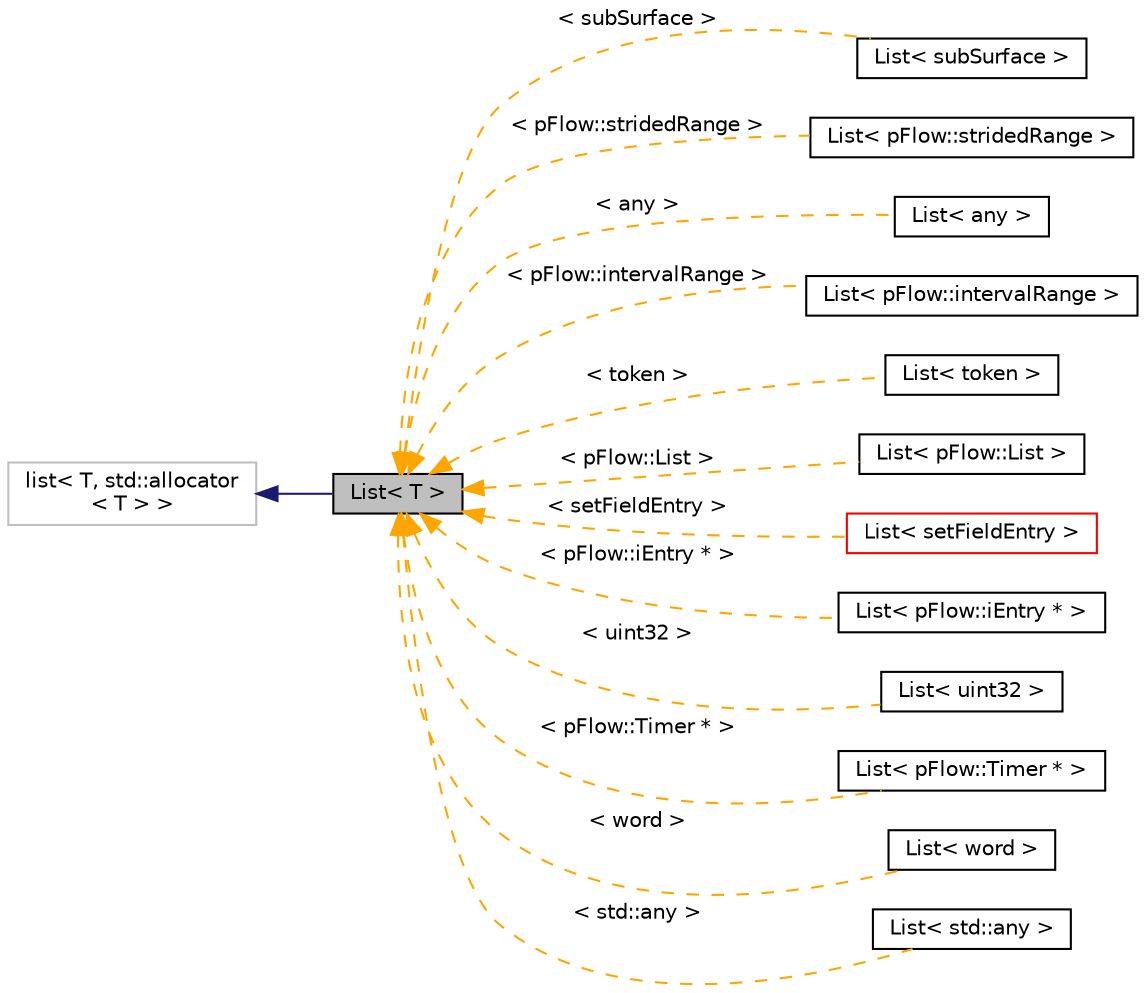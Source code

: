 digraph "List&lt; T &gt;"
{
 // LATEX_PDF_SIZE
  edge [fontname="Helvetica",fontsize="10",labelfontname="Helvetica",labelfontsize="10"];
  node [fontname="Helvetica",fontsize="10",shape=record];
  rankdir="LR";
  Node1 [label="List\< T \>",height=0.2,width=0.4,color="black", fillcolor="grey75", style="filled", fontcolor="black",tooltip=" "];
  Node2 -> Node1 [dir="back",color="midnightblue",fontsize="10",style="solid",fontname="Helvetica"];
  Node2 [label="list\< T, std::allocator\l\< T \> \>",height=0.2,width=0.4,color="grey75", fillcolor="white", style="filled",tooltip=" "];
  Node1 -> Node3 [dir="back",color="orange",fontsize="10",style="dashed",label=" \< subSurface \>" ,fontname="Helvetica"];
  Node3 [label="List\< subSurface \>",height=0.2,width=0.4,color="black", fillcolor="white", style="filled",URL="$classpFlow_1_1List.html",tooltip=" "];
  Node1 -> Node4 [dir="back",color="orange",fontsize="10",style="dashed",label=" \< pFlow::stridedRange \>" ,fontname="Helvetica"];
  Node4 [label="List\< pFlow::stridedRange \>",height=0.2,width=0.4,color="black", fillcolor="white", style="filled",URL="$classpFlow_1_1List.html",tooltip=" "];
  Node1 -> Node5 [dir="back",color="orange",fontsize="10",style="dashed",label=" \< any \>" ,fontname="Helvetica"];
  Node5 [label="List\< any \>",height=0.2,width=0.4,color="black", fillcolor="white", style="filled",URL="$classpFlow_1_1List.html",tooltip=" "];
  Node1 -> Node6 [dir="back",color="orange",fontsize="10",style="dashed",label=" \< pFlow::intervalRange \>" ,fontname="Helvetica"];
  Node6 [label="List\< pFlow::intervalRange \>",height=0.2,width=0.4,color="black", fillcolor="white", style="filled",URL="$classpFlow_1_1List.html",tooltip=" "];
  Node1 -> Node7 [dir="back",color="orange",fontsize="10",style="dashed",label=" \< token \>" ,fontname="Helvetica"];
  Node7 [label="List\< token \>",height=0.2,width=0.4,color="black", fillcolor="white", style="filled",URL="$classpFlow_1_1List.html",tooltip=" "];
  Node1 -> Node8 [dir="back",color="orange",fontsize="10",style="dashed",label=" \< pFlow::List \>" ,fontname="Helvetica"];
  Node8 [label="List\< pFlow::List \>",height=0.2,width=0.4,color="black", fillcolor="white", style="filled",URL="$classpFlow_1_1List.html",tooltip=" "];
  Node1 -> Node9 [dir="back",color="orange",fontsize="10",style="dashed",label=" \< setFieldEntry \>" ,fontname="Helvetica"];
  Node9 [label="List\< setFieldEntry \>",height=0.2,width=0.4,color="red", fillcolor="white", style="filled",URL="$classpFlow_1_1List.html",tooltip=" "];
  Node1 -> Node11 [dir="back",color="orange",fontsize="10",style="dashed",label=" \< pFlow::iEntry * \>" ,fontname="Helvetica"];
  Node11 [label="List\< pFlow::iEntry * \>",height=0.2,width=0.4,color="black", fillcolor="white", style="filled",URL="$classpFlow_1_1List.html",tooltip=" "];
  Node1 -> Node12 [dir="back",color="orange",fontsize="10",style="dashed",label=" \< uint32 \>" ,fontname="Helvetica"];
  Node12 [label="List\< uint32 \>",height=0.2,width=0.4,color="black", fillcolor="white", style="filled",URL="$classpFlow_1_1List.html",tooltip=" "];
  Node1 -> Node13 [dir="back",color="orange",fontsize="10",style="dashed",label=" \< pFlow::Timer * \>" ,fontname="Helvetica"];
  Node13 [label="List\< pFlow::Timer * \>",height=0.2,width=0.4,color="black", fillcolor="white", style="filled",URL="$classpFlow_1_1List.html",tooltip=" "];
  Node1 -> Node14 [dir="back",color="orange",fontsize="10",style="dashed",label=" \< word \>" ,fontname="Helvetica"];
  Node14 [label="List\< word \>",height=0.2,width=0.4,color="black", fillcolor="white", style="filled",URL="$classpFlow_1_1List.html",tooltip=" "];
  Node1 -> Node15 [dir="back",color="orange",fontsize="10",style="dashed",label=" \< std::any \>" ,fontname="Helvetica"];
  Node15 [label="List\< std::any \>",height=0.2,width=0.4,color="black", fillcolor="white", style="filled",URL="$classpFlow_1_1List.html",tooltip=" "];
}
